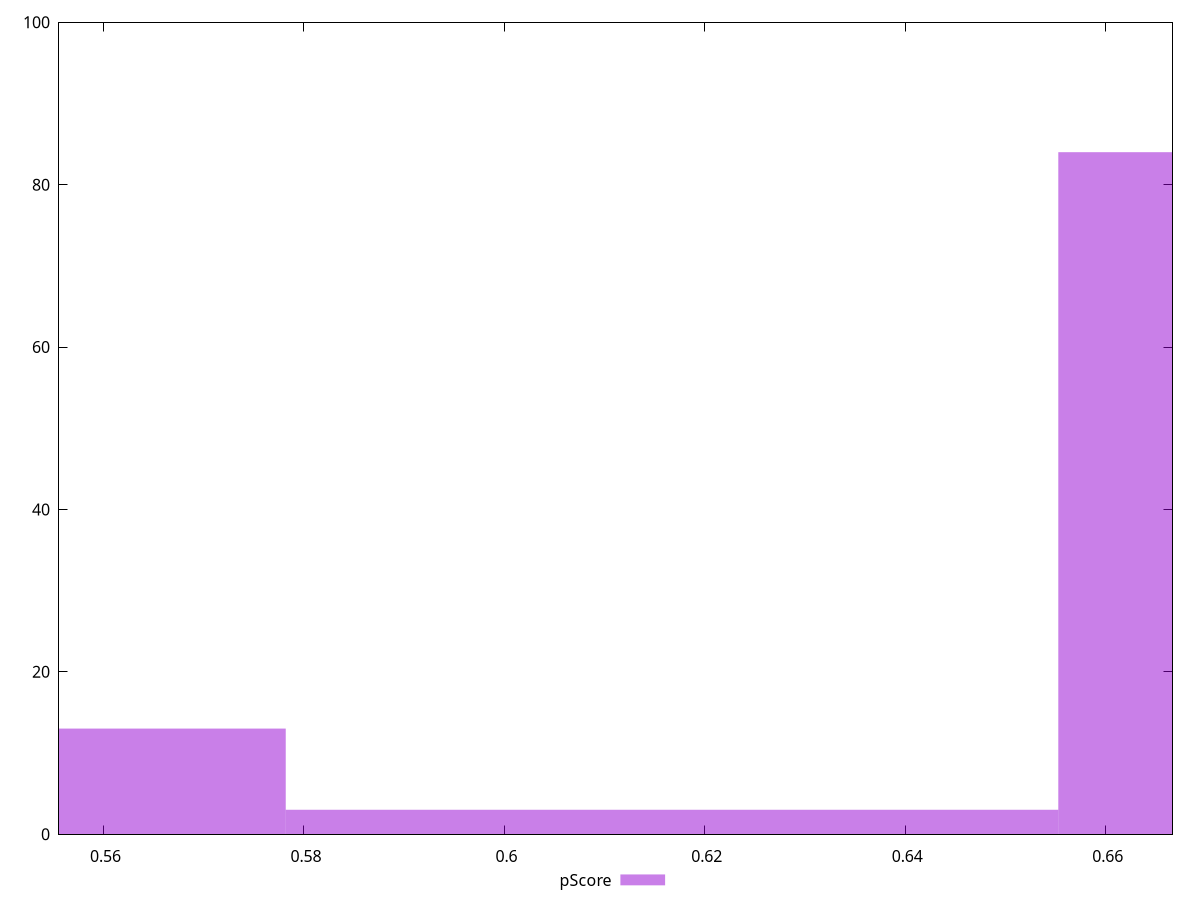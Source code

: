reset

$pScore <<EOF
0.6167259754841167 3
0.6938167224196312 84
0.5396352285486021 13
EOF

set key outside below
set boxwidth 0.07709074693551458
set xrange [0.5555555555555556:0.6666666666666666]
set yrange [0:100]
set trange [0:100]
set style fill transparent solid 0.5 noborder
set terminal svg size 640, 490 enhanced background rgb 'white'
set output "report_00018_2021-02-10T15-25-16.877Z/uses-webp-images/samples/pages+cached+noadtech/pScore/histogram.svg"

plot $pScore title "pScore" with boxes

reset
